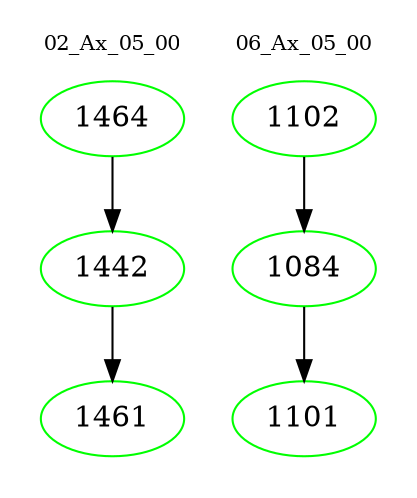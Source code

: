 digraph{
subgraph cluster_0 {
color = white
label = "02_Ax_05_00";
fontsize=10;
T0_1464 [label="1464", color="green"]
T0_1464 -> T0_1442 [color="black"]
T0_1442 [label="1442", color="green"]
T0_1442 -> T0_1461 [color="black"]
T0_1461 [label="1461", color="green"]
}
subgraph cluster_1 {
color = white
label = "06_Ax_05_00";
fontsize=10;
T1_1102 [label="1102", color="green"]
T1_1102 -> T1_1084 [color="black"]
T1_1084 [label="1084", color="green"]
T1_1084 -> T1_1101 [color="black"]
T1_1101 [label="1101", color="green"]
}
}
